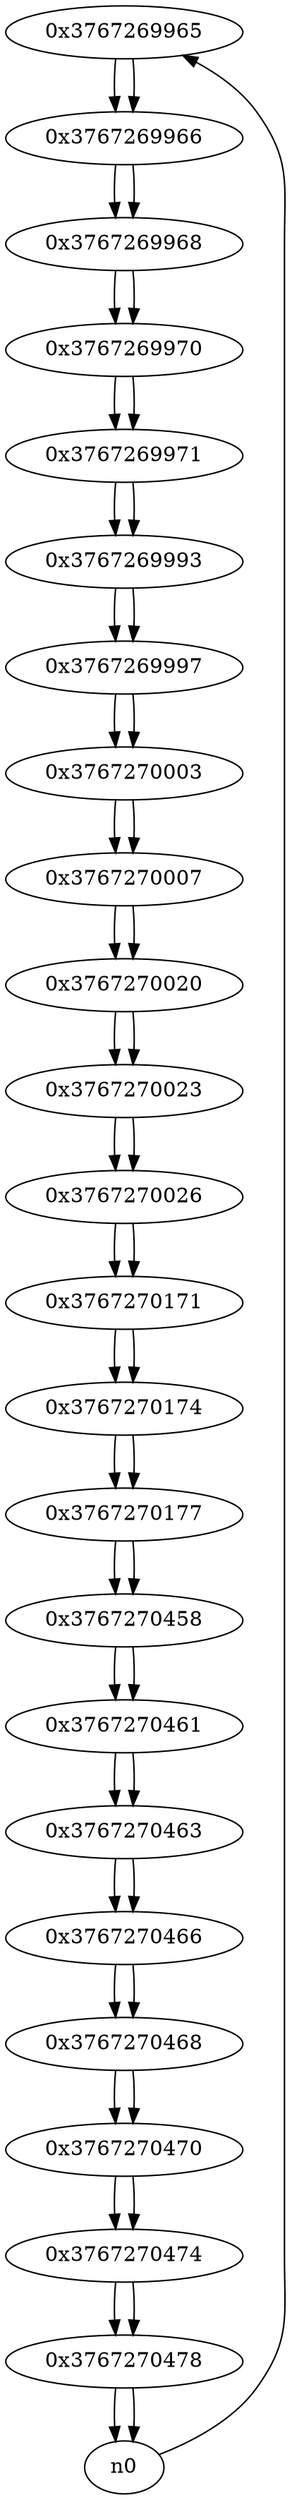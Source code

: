 digraph G{
/* nodes */
  n1 [label="0x3767269965"]
  n2 [label="0x3767269966"]
  n3 [label="0x3767269968"]
  n4 [label="0x3767269970"]
  n5 [label="0x3767269971"]
  n6 [label="0x3767269993"]
  n7 [label="0x3767269997"]
  n8 [label="0x3767270003"]
  n9 [label="0x3767270007"]
  n10 [label="0x3767270020"]
  n11 [label="0x3767270023"]
  n12 [label="0x3767270026"]
  n13 [label="0x3767270171"]
  n14 [label="0x3767270174"]
  n15 [label="0x3767270177"]
  n16 [label="0x3767270458"]
  n17 [label="0x3767270461"]
  n18 [label="0x3767270463"]
  n19 [label="0x3767270466"]
  n20 [label="0x3767270468"]
  n21 [label="0x3767270470"]
  n22 [label="0x3767270474"]
  n23 [label="0x3767270478"]
/* edges */
n1 -> n2;
n0 -> n1;
n2 -> n3;
n1 -> n2;
n3 -> n4;
n2 -> n3;
n4 -> n5;
n3 -> n4;
n5 -> n6;
n4 -> n5;
n6 -> n7;
n5 -> n6;
n7 -> n8;
n6 -> n7;
n8 -> n9;
n7 -> n8;
n9 -> n10;
n8 -> n9;
n10 -> n11;
n9 -> n10;
n11 -> n12;
n10 -> n11;
n12 -> n13;
n11 -> n12;
n13 -> n14;
n12 -> n13;
n14 -> n15;
n13 -> n14;
n15 -> n16;
n14 -> n15;
n16 -> n17;
n15 -> n16;
n17 -> n18;
n16 -> n17;
n18 -> n19;
n17 -> n18;
n19 -> n20;
n18 -> n19;
n20 -> n21;
n19 -> n20;
n21 -> n22;
n20 -> n21;
n22 -> n23;
n21 -> n22;
n23 -> n0;
n23 -> n0;
n22 -> n23;
}

